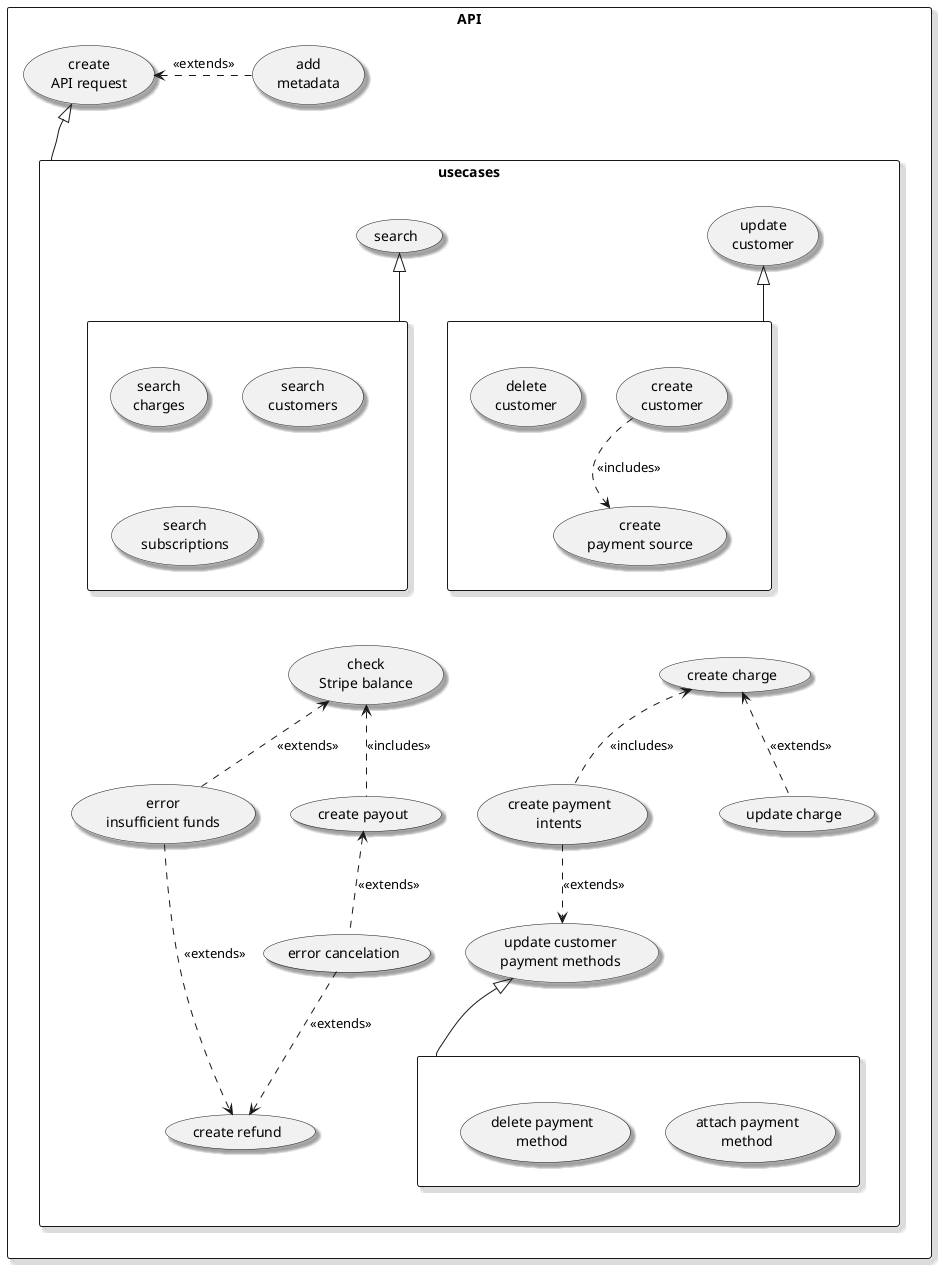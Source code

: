 @startuml
top to bottom direction
skinparam shadowing true
' skinparam linetype ortho
rectangle API {
  rectangle usecases {

    ' Customer
    (update\ncustomer) as C
    rectangle " " as R1 {
      (create\ncustomer) ..> (create\npayment source) : <<includes>>
      (delete\ncustomer)
    }
    C <|-down- R1

    ' Search part
    (search) as S
    rectangle " " as R2 {
        (search\ncharges)
        (search\ncustomers)
        (search\nsubscriptions)
    }
    S <|-down- R2

    ' Charge
    (create charge) as CH
    CH <.down. (update charge) : <<extends>>

    (update customer\npayment methods) as UCP
    rectangle " " as R3 {
      (attach payment\nmethod)
      (delete payment\nmethod)
    }
    CH --[hidden]down-> UCP
    UCP <|-down- R3
    R1 --[hidden]down-> CH

    (create payment\nintents) as CPI
    CPI .right.> UCP : <<extends>>
    CPI .up.> CH : <<includes>>

    ' Payouts & refunds
    (create payout) as CP
    (check\nStripe balance) as CSB
    (error\ninsufficient funds) as EIF
    (error cancelation) as EC
    (create refund) as CR
    CP .up.> CSB : <<includes>>
    CSB <.down. EIF : <<extends>>
    R2 --[hidden]down-> CSB
    CP <.down. EC : <<extends>>
    CR <.up. EC : <<extends>>
    CR <.up. EIF : <<extends>>
  }
  (create\nAPI request) <|-down- usecases
  (create\nAPI request) <.right. (add\nmetadata) : <<extends>>
}
@enduml
